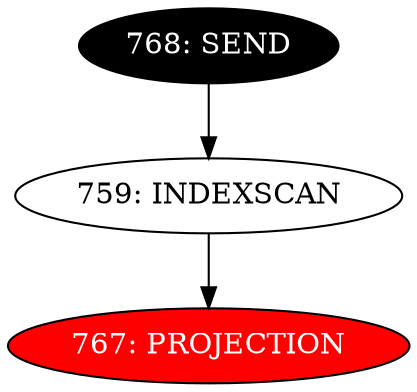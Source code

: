 digraph name {
759 [label="759: INDEXSCAN" ];
759 -> 767;
767 [label="767: PROJECTION" fontcolor="white" style="filled" fillcolor="red"];
768 [label="768: SEND" fontcolor="white" style="filled" fillcolor="black"];
768 -> 759;

}

